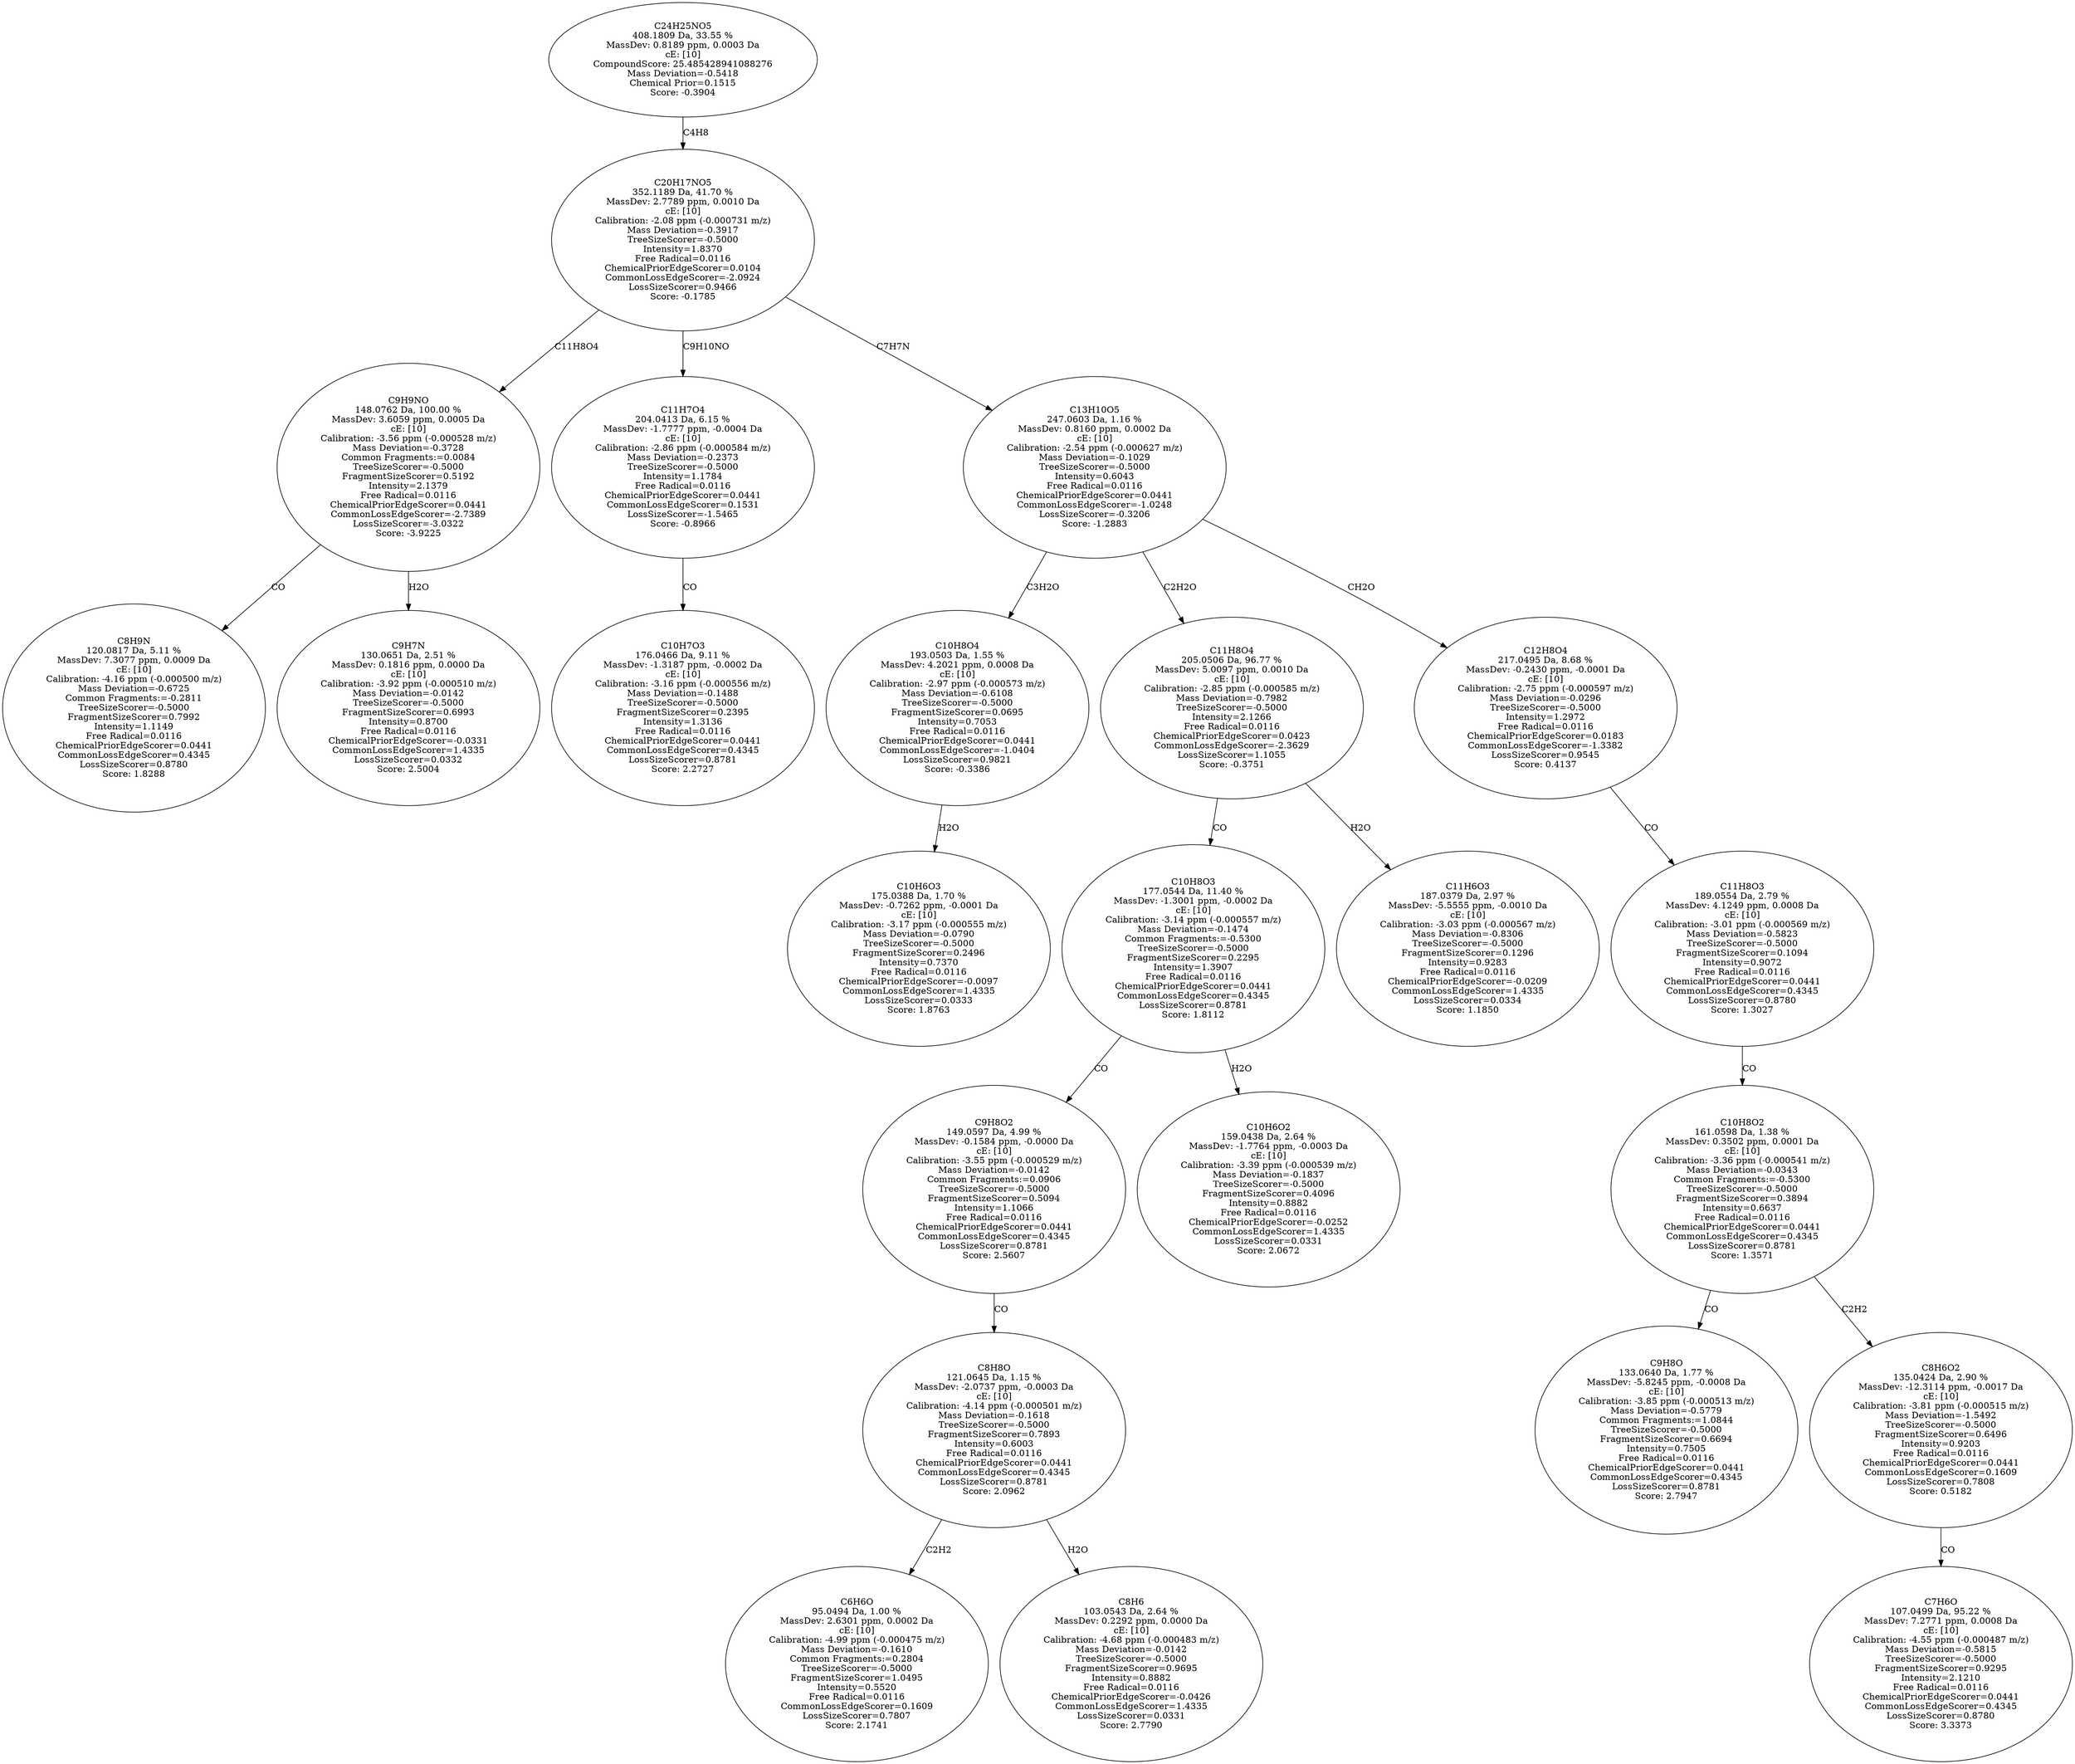 strict digraph {
v1 [label="C8H9N\n120.0817 Da, 5.11 %\nMassDev: 7.3077 ppm, 0.0009 Da\ncE: [10]\nCalibration: -4.16 ppm (-0.000500 m/z)\nMass Deviation=-0.6725\nCommon Fragments:=-0.2811\nTreeSizeScorer=-0.5000\nFragmentSizeScorer=0.7992\nIntensity=1.1149\nFree Radical=0.0116\nChemicalPriorEdgeScorer=0.0441\nCommonLossEdgeScorer=0.4345\nLossSizeScorer=0.8780\nScore: 1.8288"];
v2 [label="C9H7N\n130.0651 Da, 2.51 %\nMassDev: 0.1816 ppm, 0.0000 Da\ncE: [10]\nCalibration: -3.92 ppm (-0.000510 m/z)\nMass Deviation=-0.0142\nTreeSizeScorer=-0.5000\nFragmentSizeScorer=0.6993\nIntensity=0.8700\nFree Radical=0.0116\nChemicalPriorEdgeScorer=-0.0331\nCommonLossEdgeScorer=1.4335\nLossSizeScorer=0.0332\nScore: 2.5004"];
v3 [label="C9H9NO\n148.0762 Da, 100.00 %\nMassDev: 3.6059 ppm, 0.0005 Da\ncE: [10]\nCalibration: -3.56 ppm (-0.000528 m/z)\nMass Deviation=-0.3728\nCommon Fragments:=0.0084\nTreeSizeScorer=-0.5000\nFragmentSizeScorer=0.5192\nIntensity=2.1379\nFree Radical=0.0116\nChemicalPriorEdgeScorer=0.0441\nCommonLossEdgeScorer=-2.7389\nLossSizeScorer=-3.0322\nScore: -3.9225"];
v4 [label="C10H7O3\n176.0466 Da, 9.11 %\nMassDev: -1.3187 ppm, -0.0002 Da\ncE: [10]\nCalibration: -3.16 ppm (-0.000556 m/z)\nMass Deviation=-0.1488\nTreeSizeScorer=-0.5000\nFragmentSizeScorer=0.2395\nIntensity=1.3136\nFree Radical=0.0116\nChemicalPriorEdgeScorer=0.0441\nCommonLossEdgeScorer=0.4345\nLossSizeScorer=0.8781\nScore: 2.2727"];
v5 [label="C11H7O4\n204.0413 Da, 6.15 %\nMassDev: -1.7777 ppm, -0.0004 Da\ncE: [10]\nCalibration: -2.86 ppm (-0.000584 m/z)\nMass Deviation=-0.2373\nTreeSizeScorer=-0.5000\nIntensity=1.1784\nFree Radical=0.0116\nChemicalPriorEdgeScorer=0.0441\nCommonLossEdgeScorer=0.1531\nLossSizeScorer=-1.5465\nScore: -0.8966"];
v6 [label="C10H6O3\n175.0388 Da, 1.70 %\nMassDev: -0.7262 ppm, -0.0001 Da\ncE: [10]\nCalibration: -3.17 ppm (-0.000555 m/z)\nMass Deviation=-0.0790\nTreeSizeScorer=-0.5000\nFragmentSizeScorer=0.2496\nIntensity=0.7370\nFree Radical=0.0116\nChemicalPriorEdgeScorer=-0.0097\nCommonLossEdgeScorer=1.4335\nLossSizeScorer=0.0333\nScore: 1.8763"];
v7 [label="C10H8O4\n193.0503 Da, 1.55 %\nMassDev: 4.2021 ppm, 0.0008 Da\ncE: [10]\nCalibration: -2.97 ppm (-0.000573 m/z)\nMass Deviation=-0.6108\nTreeSizeScorer=-0.5000\nFragmentSizeScorer=0.0695\nIntensity=0.7053\nFree Radical=0.0116\nChemicalPriorEdgeScorer=0.0441\nCommonLossEdgeScorer=-1.0404\nLossSizeScorer=0.9821\nScore: -0.3386"];
v8 [label="C6H6O\n95.0494 Da, 1.00 %\nMassDev: 2.6301 ppm, 0.0002 Da\ncE: [10]\nCalibration: -4.99 ppm (-0.000475 m/z)\nMass Deviation=-0.1610\nCommon Fragments:=0.2804\nTreeSizeScorer=-0.5000\nFragmentSizeScorer=1.0495\nIntensity=0.5520\nFree Radical=0.0116\nCommonLossEdgeScorer=0.1609\nLossSizeScorer=0.7807\nScore: 2.1741"];
v9 [label="C8H6\n103.0543 Da, 2.64 %\nMassDev: 0.2292 ppm, 0.0000 Da\ncE: [10]\nCalibration: -4.68 ppm (-0.000483 m/z)\nMass Deviation=-0.0142\nTreeSizeScorer=-0.5000\nFragmentSizeScorer=0.9695\nIntensity=0.8882\nFree Radical=0.0116\nChemicalPriorEdgeScorer=-0.0426\nCommonLossEdgeScorer=1.4335\nLossSizeScorer=0.0331\nScore: 2.7790"];
v10 [label="C8H8O\n121.0645 Da, 1.15 %\nMassDev: -2.0737 ppm, -0.0003 Da\ncE: [10]\nCalibration: -4.14 ppm (-0.000501 m/z)\nMass Deviation=-0.1618\nTreeSizeScorer=-0.5000\nFragmentSizeScorer=0.7893\nIntensity=0.6003\nFree Radical=0.0116\nChemicalPriorEdgeScorer=0.0441\nCommonLossEdgeScorer=0.4345\nLossSizeScorer=0.8781\nScore: 2.0962"];
v11 [label="C9H8O2\n149.0597 Da, 4.99 %\nMassDev: -0.1584 ppm, -0.0000 Da\ncE: [10]\nCalibration: -3.55 ppm (-0.000529 m/z)\nMass Deviation=-0.0142\nCommon Fragments:=0.0906\nTreeSizeScorer=-0.5000\nFragmentSizeScorer=0.5094\nIntensity=1.1066\nFree Radical=0.0116\nChemicalPriorEdgeScorer=0.0441\nCommonLossEdgeScorer=0.4345\nLossSizeScorer=0.8781\nScore: 2.5607"];
v12 [label="C10H6O2\n159.0438 Da, 2.64 %\nMassDev: -1.7764 ppm, -0.0003 Da\ncE: [10]\nCalibration: -3.39 ppm (-0.000539 m/z)\nMass Deviation=-0.1837\nTreeSizeScorer=-0.5000\nFragmentSizeScorer=0.4096\nIntensity=0.8882\nFree Radical=0.0116\nChemicalPriorEdgeScorer=-0.0252\nCommonLossEdgeScorer=1.4335\nLossSizeScorer=0.0331\nScore: 2.0672"];
v13 [label="C10H8O3\n177.0544 Da, 11.40 %\nMassDev: -1.3001 ppm, -0.0002 Da\ncE: [10]\nCalibration: -3.14 ppm (-0.000557 m/z)\nMass Deviation=-0.1474\nCommon Fragments:=-0.5300\nTreeSizeScorer=-0.5000\nFragmentSizeScorer=0.2295\nIntensity=1.3907\nFree Radical=0.0116\nChemicalPriorEdgeScorer=0.0441\nCommonLossEdgeScorer=0.4345\nLossSizeScorer=0.8781\nScore: 1.8112"];
v14 [label="C11H6O3\n187.0379 Da, 2.97 %\nMassDev: -5.5555 ppm, -0.0010 Da\ncE: [10]\nCalibration: -3.03 ppm (-0.000567 m/z)\nMass Deviation=-0.8306\nTreeSizeScorer=-0.5000\nFragmentSizeScorer=0.1296\nIntensity=0.9283\nFree Radical=0.0116\nChemicalPriorEdgeScorer=-0.0209\nCommonLossEdgeScorer=1.4335\nLossSizeScorer=0.0334\nScore: 1.1850"];
v15 [label="C11H8O4\n205.0506 Da, 96.77 %\nMassDev: 5.0097 ppm, 0.0010 Da\ncE: [10]\nCalibration: -2.85 ppm (-0.000585 m/z)\nMass Deviation=-0.7982\nTreeSizeScorer=-0.5000\nIntensity=2.1266\nFree Radical=0.0116\nChemicalPriorEdgeScorer=0.0423\nCommonLossEdgeScorer=-2.3629\nLossSizeScorer=1.1055\nScore: -0.3751"];
v16 [label="C9H8O\n133.0640 Da, 1.77 %\nMassDev: -5.8245 ppm, -0.0008 Da\ncE: [10]\nCalibration: -3.85 ppm (-0.000513 m/z)\nMass Deviation=-0.5779\nCommon Fragments:=1.0844\nTreeSizeScorer=-0.5000\nFragmentSizeScorer=0.6694\nIntensity=0.7505\nFree Radical=0.0116\nChemicalPriorEdgeScorer=0.0441\nCommonLossEdgeScorer=0.4345\nLossSizeScorer=0.8781\nScore: 2.7947"];
v17 [label="C7H6O\n107.0499 Da, 95.22 %\nMassDev: 7.2771 ppm, 0.0008 Da\ncE: [10]\nCalibration: -4.55 ppm (-0.000487 m/z)\nMass Deviation=-0.5815\nTreeSizeScorer=-0.5000\nFragmentSizeScorer=0.9295\nIntensity=2.1210\nFree Radical=0.0116\nChemicalPriorEdgeScorer=0.0441\nCommonLossEdgeScorer=0.4345\nLossSizeScorer=0.8780\nScore: 3.3373"];
v18 [label="C8H6O2\n135.0424 Da, 2.90 %\nMassDev: -12.3114 ppm, -0.0017 Da\ncE: [10]\nCalibration: -3.81 ppm (-0.000515 m/z)\nMass Deviation=-1.5492\nTreeSizeScorer=-0.5000\nFragmentSizeScorer=0.6496\nIntensity=0.9203\nFree Radical=0.0116\nChemicalPriorEdgeScorer=0.0441\nCommonLossEdgeScorer=0.1609\nLossSizeScorer=0.7808\nScore: 0.5182"];
v19 [label="C10H8O2\n161.0598 Da, 1.38 %\nMassDev: 0.3502 ppm, 0.0001 Da\ncE: [10]\nCalibration: -3.36 ppm (-0.000541 m/z)\nMass Deviation=-0.0343\nCommon Fragments:=-0.5300\nTreeSizeScorer=-0.5000\nFragmentSizeScorer=0.3894\nIntensity=0.6637\nFree Radical=0.0116\nChemicalPriorEdgeScorer=0.0441\nCommonLossEdgeScorer=0.4345\nLossSizeScorer=0.8781\nScore: 1.3571"];
v20 [label="C11H8O3\n189.0554 Da, 2.79 %\nMassDev: 4.1249 ppm, 0.0008 Da\ncE: [10]\nCalibration: -3.01 ppm (-0.000569 m/z)\nMass Deviation=-0.5823\nTreeSizeScorer=-0.5000\nFragmentSizeScorer=0.1094\nIntensity=0.9072\nFree Radical=0.0116\nChemicalPriorEdgeScorer=0.0441\nCommonLossEdgeScorer=0.4345\nLossSizeScorer=0.8780\nScore: 1.3027"];
v21 [label="C12H8O4\n217.0495 Da, 8.68 %\nMassDev: -0.2430 ppm, -0.0001 Da\ncE: [10]\nCalibration: -2.75 ppm (-0.000597 m/z)\nMass Deviation=-0.0296\nTreeSizeScorer=-0.5000\nIntensity=1.2972\nFree Radical=0.0116\nChemicalPriorEdgeScorer=0.0183\nCommonLossEdgeScorer=-1.3382\nLossSizeScorer=0.9545\nScore: 0.4137"];
v22 [label="C13H10O5\n247.0603 Da, 1.16 %\nMassDev: 0.8160 ppm, 0.0002 Da\ncE: [10]\nCalibration: -2.54 ppm (-0.000627 m/z)\nMass Deviation=-0.1029\nTreeSizeScorer=-0.5000\nIntensity=0.6043\nFree Radical=0.0116\nChemicalPriorEdgeScorer=0.0441\nCommonLossEdgeScorer=-1.0248\nLossSizeScorer=-0.3206\nScore: -1.2883"];
v23 [label="C20H17NO5\n352.1189 Da, 41.70 %\nMassDev: 2.7789 ppm, 0.0010 Da\ncE: [10]\nCalibration: -2.08 ppm (-0.000731 m/z)\nMass Deviation=-0.3917\nTreeSizeScorer=-0.5000\nIntensity=1.8370\nFree Radical=0.0116\nChemicalPriorEdgeScorer=0.0104\nCommonLossEdgeScorer=-2.0924\nLossSizeScorer=0.9466\nScore: -0.1785"];
v24 [label="C24H25NO5\n408.1809 Da, 33.55 %\nMassDev: 0.8189 ppm, 0.0003 Da\ncE: [10]\nCompoundScore: 25.485428941088276\nMass Deviation=-0.5418\nChemical Prior=0.1515\nScore: -0.3904"];
v3 -> v1 [label="CO"];
v3 -> v2 [label="H2O"];
v23 -> v3 [label="C11H8O4"];
v5 -> v4 [label="CO"];
v23 -> v5 [label="C9H10NO"];
v7 -> v6 [label="H2O"];
v22 -> v7 [label="C3H2O"];
v10 -> v8 [label="C2H2"];
v10 -> v9 [label="H2O"];
v11 -> v10 [label="CO"];
v13 -> v11 [label="CO"];
v13 -> v12 [label="H2O"];
v15 -> v13 [label="CO"];
v15 -> v14 [label="H2O"];
v22 -> v15 [label="C2H2O"];
v19 -> v16 [label="CO"];
v18 -> v17 [label="CO"];
v19 -> v18 [label="C2H2"];
v20 -> v19 [label="CO"];
v21 -> v20 [label="CO"];
v22 -> v21 [label="CH2O"];
v23 -> v22 [label="C7H7N"];
v24 -> v23 [label="C4H8"];
}